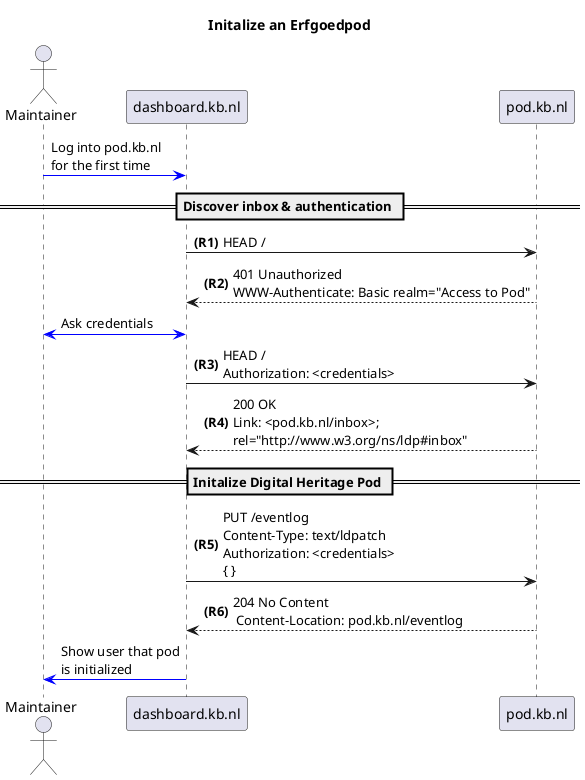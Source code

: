 @startuml init-erfgoedpod

title
 Initalize an Erfgoedpod
end title


autonumber "<b>(R0)"
actor Maintainer as Maintainer 
participant dashboard.kb.nl as D
participant pod.kb.nl as Pod

autonumber stop
Maintainer -[#0000FF]> D: Log into pod.kb.nl\nfor the first time

== Discover inbox & authentication ==

autonumber resume  
D -> Pod : HEAD /
D <-- Pod : 401 Unauthorized\nWWW-Authenticate: Basic realm="Access to Pod"

autonumber stop
D <-[#0000FF]> Maintainer : Ask credentials

autonumber resume
D -> Pod : HEAD /\nAuthorization: <credentials>
D <-- Pod: 200 OK\nLink: <pod.kb.nl/inbox>;\nrel="http://www.w3.org/ns/ldp#inbox"

== Initalize Digital Heritage Pod == 

D -> Pod : PUT /eventlog\nContent-Type: text/ldpatch\nAuthorization: <credentials>\n{ }
D <-- Pod : 204 No Content\n Content-Location: pod.kb.nl/eventlog

autonumber stop
D -[#0000FF]> Maintainer : Show user that pod\nis initialized

@enduml